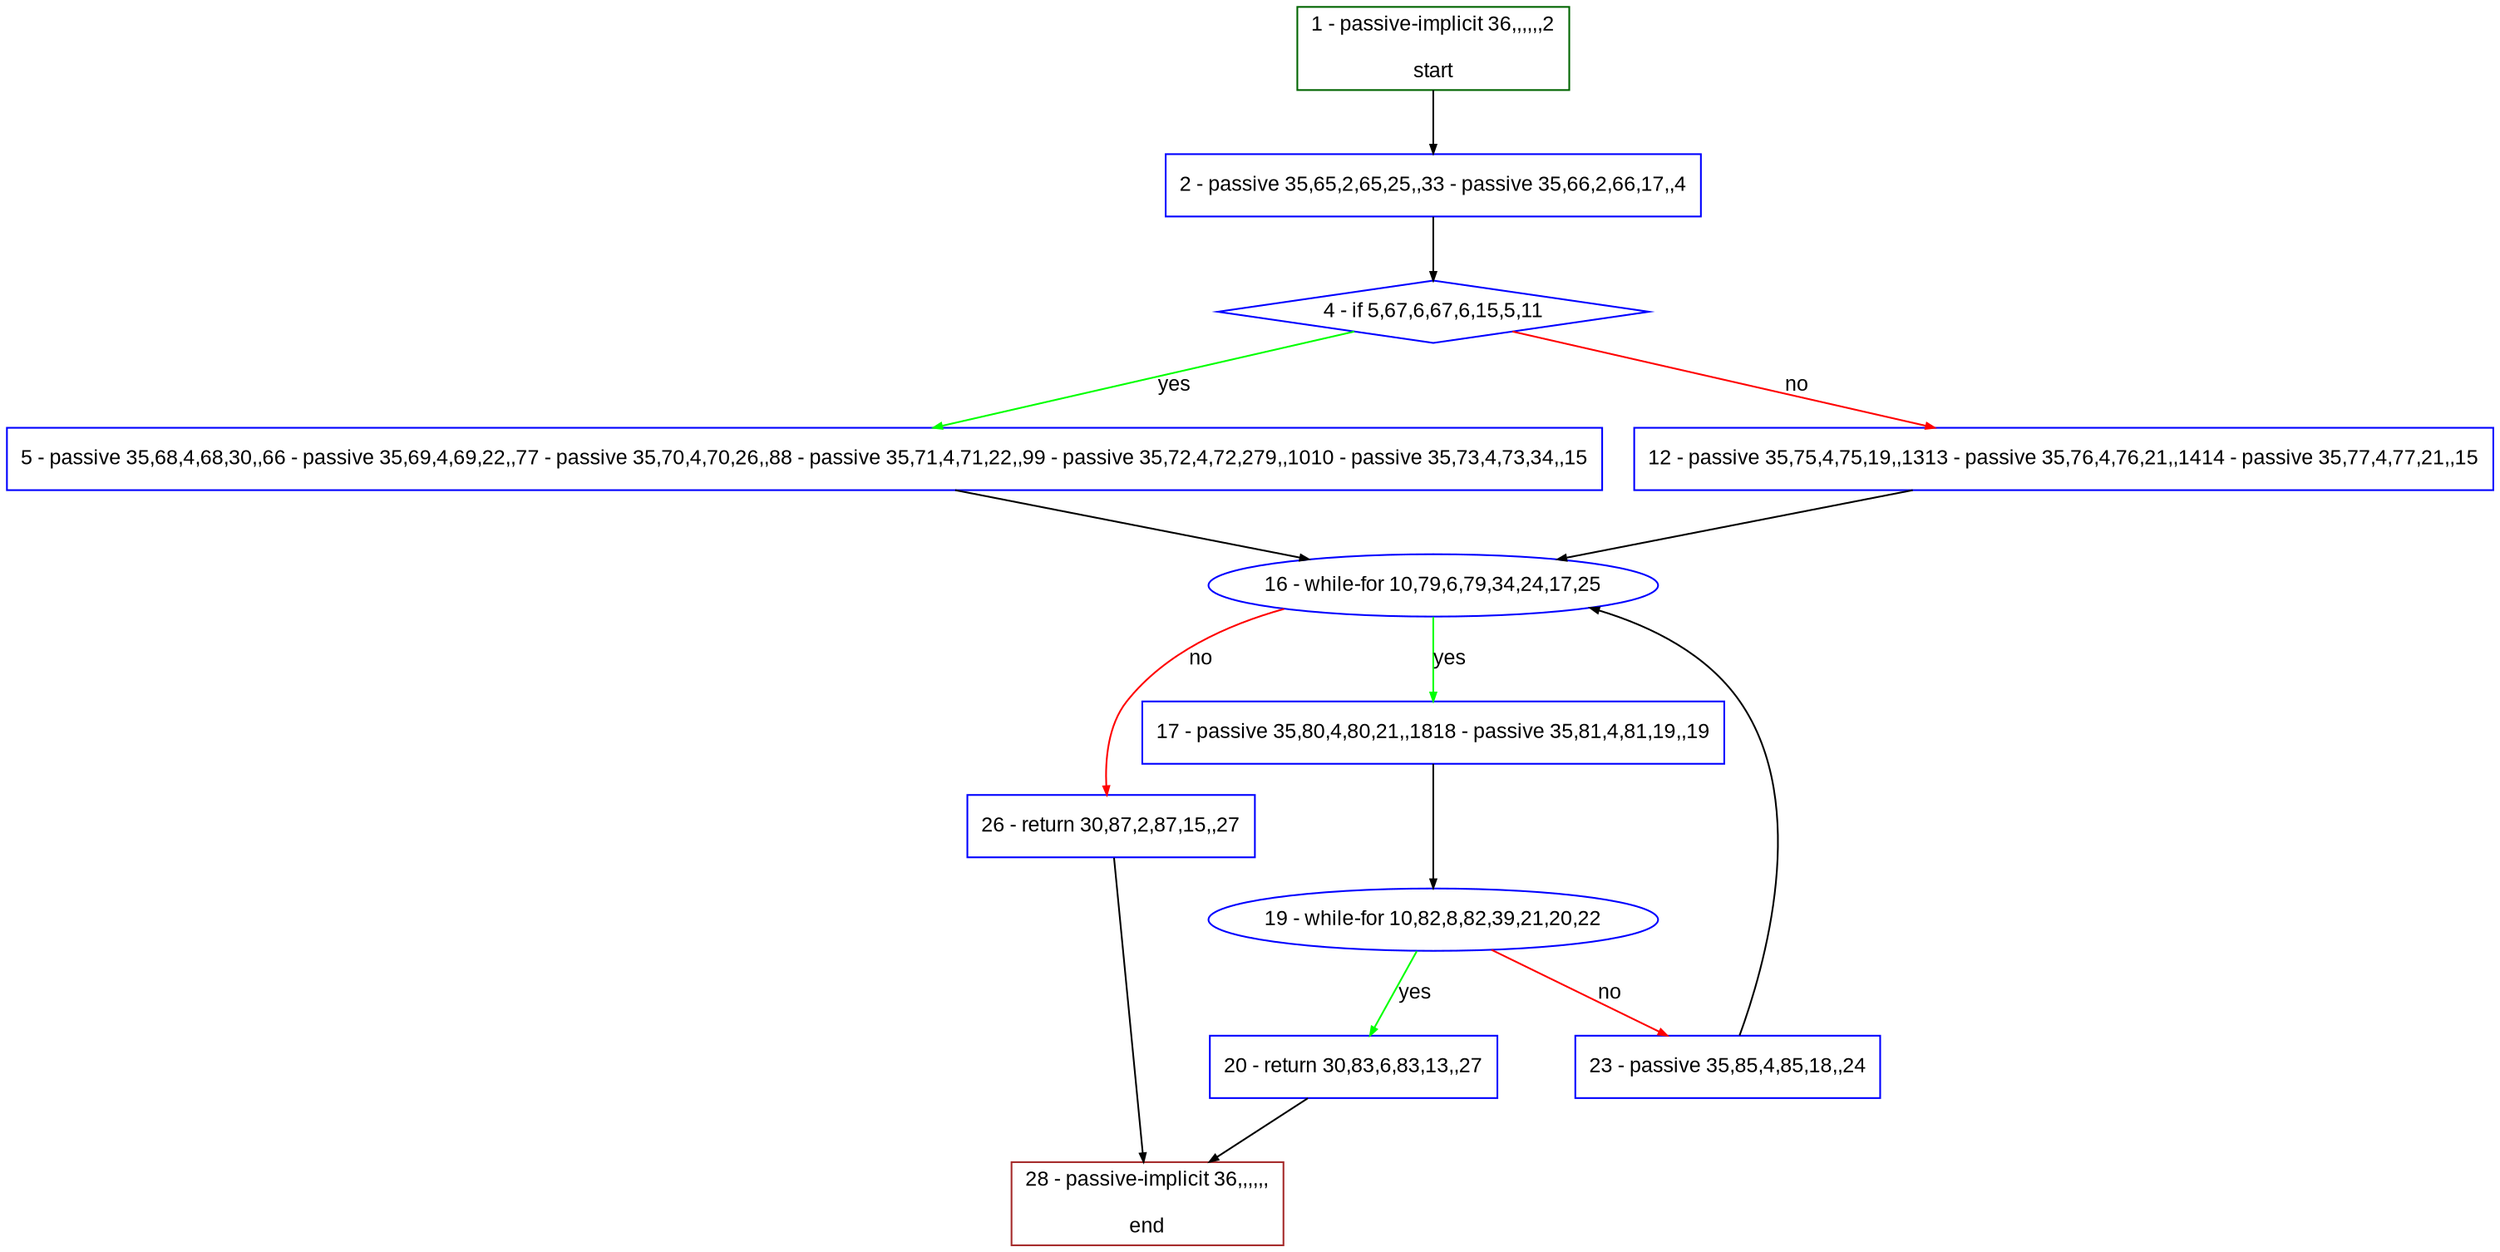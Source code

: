 digraph "" {
  graph [pack="true", label="", fontsize="12", packmode="clust", fontname="Arial", fillcolor="#FFFFCC", bgcolor="white", style="rounded,filled", compound="true"];
  node [node_initialized="no", label="", color="grey", fontsize="12", fillcolor="white", fontname="Arial", style="filled", shape="rectangle", compound="true", fixedsize="false"];
  edge [fontcolor="black", arrowhead="normal", arrowtail="none", arrowsize="0.5", ltail="", label="", color="black", fontsize="12", lhead="", fontname="Arial", dir="forward", compound="true"];
  __N1 [label="2 - passive 35,65,2,65,25,,33 - passive 35,66,2,66,17,,4", color="#0000ff", fillcolor="#ffffff", style="filled", shape="box"];
  __N2 [label="1 - passive-implicit 36,,,,,,2\n\nstart", color="#006400", fillcolor="#ffffff", style="filled", shape="box"];
  __N3 [label="4 - if 5,67,6,67,6,15,5,11", color="#0000ff", fillcolor="#ffffff", style="filled", shape="diamond"];
  __N4 [label="5 - passive 35,68,4,68,30,,66 - passive 35,69,4,69,22,,77 - passive 35,70,4,70,26,,88 - passive 35,71,4,71,22,,99 - passive 35,72,4,72,279,,1010 - passive 35,73,4,73,34,,15", color="#0000ff", fillcolor="#ffffff", style="filled", shape="box"];
  __N5 [label="12 - passive 35,75,4,75,19,,1313 - passive 35,76,4,76,21,,1414 - passive 35,77,4,77,21,,15", color="#0000ff", fillcolor="#ffffff", style="filled", shape="box"];
  __N6 [label="16 - while-for 10,79,6,79,34,24,17,25", color="#0000ff", fillcolor="#ffffff", style="filled", shape="oval"];
  __N7 [label="17 - passive 35,80,4,80,21,,1818 - passive 35,81,4,81,19,,19", color="#0000ff", fillcolor="#ffffff", style="filled", shape="box"];
  __N8 [label="26 - return 30,87,2,87,15,,27", color="#0000ff", fillcolor="#ffffff", style="filled", shape="box"];
  __N9 [label="19 - while-for 10,82,8,82,39,21,20,22", color="#0000ff", fillcolor="#ffffff", style="filled", shape="oval"];
  __N10 [label="20 - return 30,83,6,83,13,,27", color="#0000ff", fillcolor="#ffffff", style="filled", shape="box"];
  __N11 [label="23 - passive 35,85,4,85,18,,24", color="#0000ff", fillcolor="#ffffff", style="filled", shape="box"];
  __N12 [label="28 - passive-implicit 36,,,,,,\n\nend", color="#a52a2a", fillcolor="#ffffff", style="filled", shape="box"];
  __N2 -> __N1 [arrowhead="normal", arrowtail="none", color="#000000", label="", dir="forward"];
  __N1 -> __N3 [arrowhead="normal", arrowtail="none", color="#000000", label="", dir="forward"];
  __N3 -> __N4 [arrowhead="normal", arrowtail="none", color="#00ff00", label="yes", dir="forward"];
  __N3 -> __N5 [arrowhead="normal", arrowtail="none", color="#ff0000", label="no", dir="forward"];
  __N4 -> __N6 [arrowhead="normal", arrowtail="none", color="#000000", label="", dir="forward"];
  __N5 -> __N6 [arrowhead="normal", arrowtail="none", color="#000000", label="", dir="forward"];
  __N6 -> __N7 [arrowhead="normal", arrowtail="none", color="#00ff00", label="yes", dir="forward"];
  __N6 -> __N8 [arrowhead="normal", arrowtail="none", color="#ff0000", label="no", dir="forward"];
  __N7 -> __N9 [arrowhead="normal", arrowtail="none", color="#000000", label="", dir="forward"];
  __N9 -> __N10 [arrowhead="normal", arrowtail="none", color="#00ff00", label="yes", dir="forward"];
  __N9 -> __N11 [arrowhead="normal", arrowtail="none", color="#ff0000", label="no", dir="forward"];
  __N10 -> __N12 [arrowhead="normal", arrowtail="none", color="#000000", label="", dir="forward"];
  __N11 -> __N6 [arrowhead="normal", arrowtail="none", color="#000000", label="", dir="forward"];
  __N8 -> __N12 [arrowhead="normal", arrowtail="none", color="#000000", label="", dir="forward"];
}

